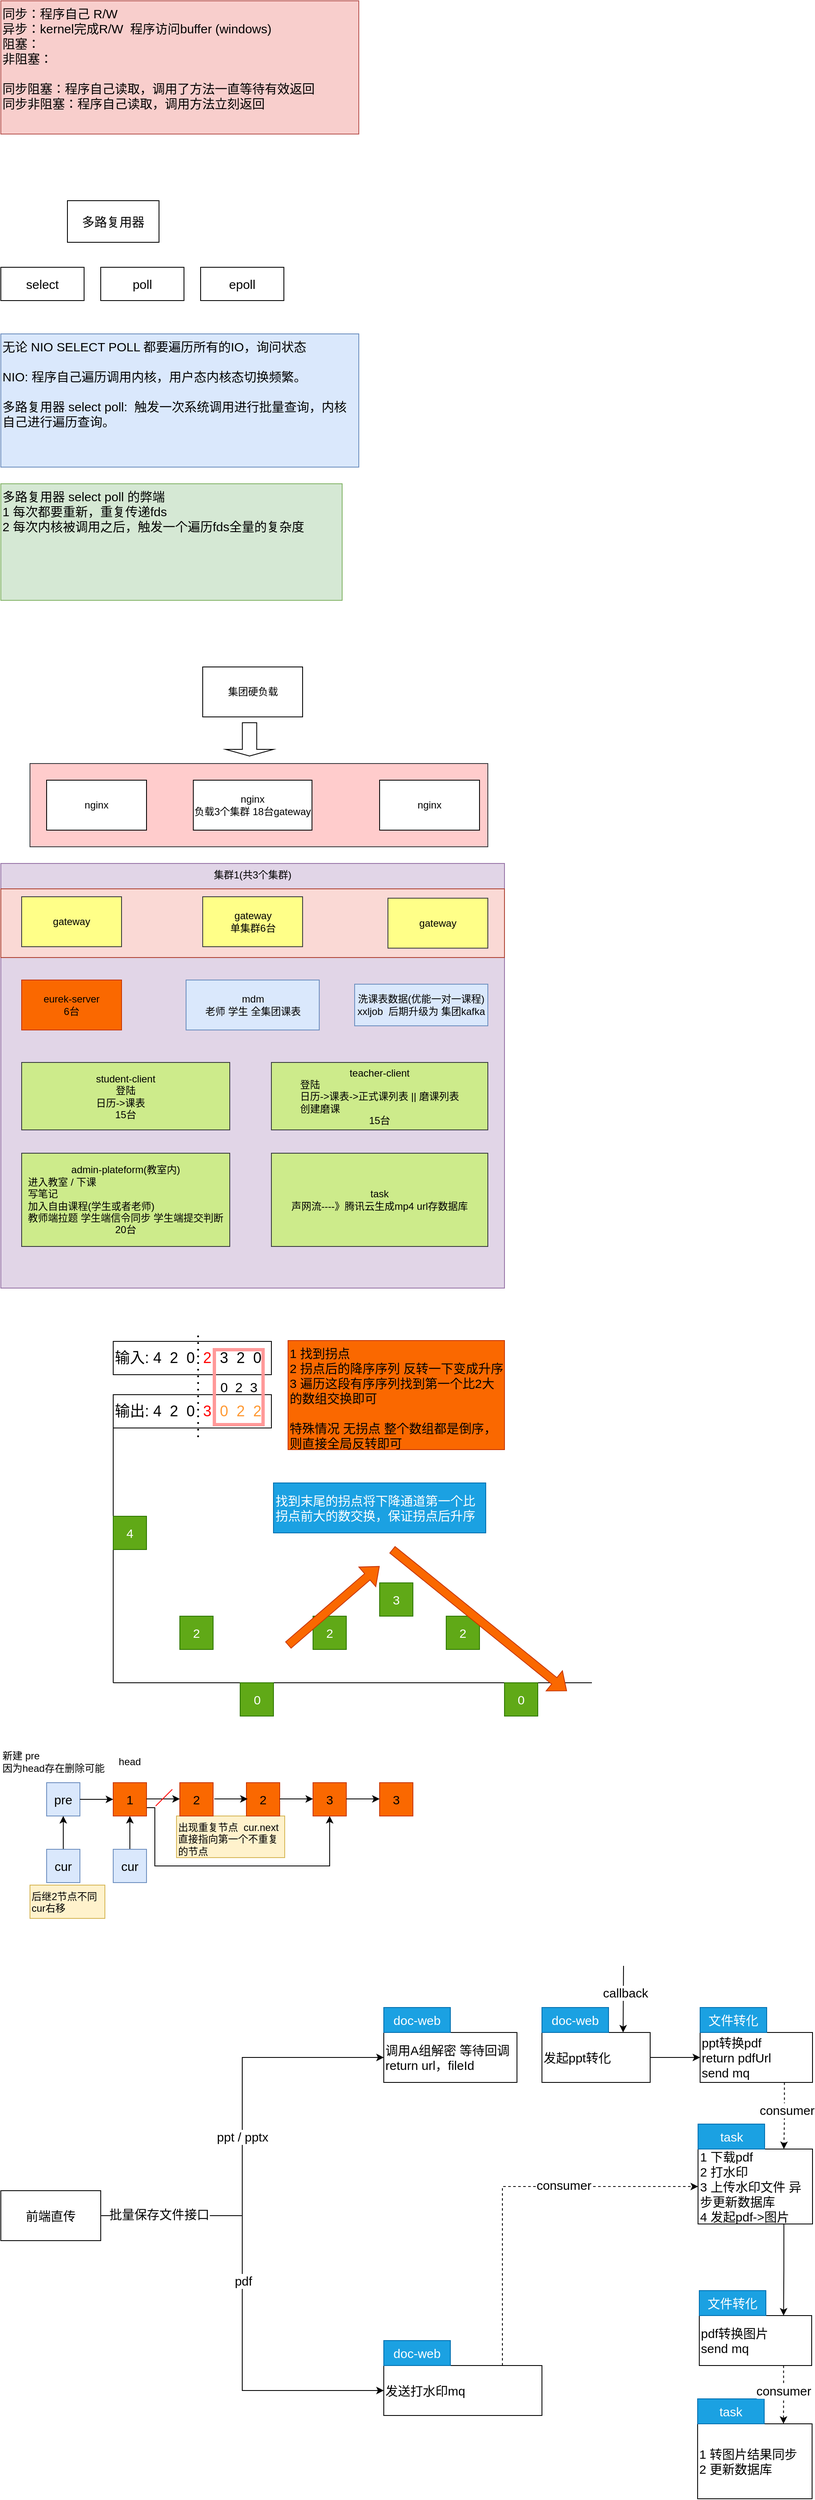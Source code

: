 <mxfile version="15.9.4" type="github">
  <diagram id="C5RBs43oDa-KdzZeNtuy" name="Page-1">
    <mxGraphModel dx="4559" dy="706" grid="1" gridSize="10" guides="1" tooltips="1" connect="1" arrows="1" fold="1" page="1" pageScale="1" pageWidth="827" pageHeight="1169" math="0" shadow="0">
      <root>
        <mxCell id="WIyWlLk6GJQsqaUBKTNV-0" />
        <mxCell id="WIyWlLk6GJQsqaUBKTNV-1" parent="WIyWlLk6GJQsqaUBKTNV-0" />
        <mxCell id="8OmgVCG0ZMOT1bSw1nVB-51" value="出现重复节点&amp;nbsp; cur.next 直接指向第一个不重复的节点&lt;div&gt;&lt;/div&gt;" style="rounded=0;whiteSpace=wrap;html=1;fontSize=12;strokeColor=#d6b656;strokeWidth=1;fillColor=#fff2cc;align=left;verticalAlign=top;" parent="WIyWlLk6GJQsqaUBKTNV-1" vertex="1">
          <mxGeometry x="-3029" y="2220" width="130" height="50" as="geometry" />
        </mxCell>
        <mxCell id="EfoNU9cNlIkB-AGb6Jq7-28" value="" style="rounded=0;whiteSpace=wrap;html=1;align=left;verticalAlign=middle;fillColor=#ffcccc;strokeColor=#36393d;" parent="WIyWlLk6GJQsqaUBKTNV-1" vertex="1">
          <mxGeometry x="-3205" y="956" width="550" height="100" as="geometry" />
        </mxCell>
        <mxCell id="EfoNU9cNlIkB-AGb6Jq7-8" value="集群1(共3个集群)" style="rounded=0;whiteSpace=wrap;html=1;align=center;verticalAlign=top;fillColor=#e1d5e7;strokeColor=#9673a6;" parent="WIyWlLk6GJQsqaUBKTNV-1" vertex="1">
          <mxGeometry x="-3240" y="1076" width="605" height="510" as="geometry" />
        </mxCell>
        <mxCell id="EfoNU9cNlIkB-AGb6Jq7-23" value="" style="rounded=0;whiteSpace=wrap;html=1;align=center;verticalAlign=middle;fillColor=#fad9d5;strokeColor=#ae4132;" parent="WIyWlLk6GJQsqaUBKTNV-1" vertex="1">
          <mxGeometry x="-3240" y="1106.5" width="605" height="82.5" as="geometry" />
        </mxCell>
        <mxCell id="0eLvDJqD8OiNdp7uU_4w-1" value="同步：程序自己 R/W&lt;br&gt;异步：kernel完成R/W&amp;nbsp; 程序访问buffer (windows)&lt;br&gt;阻塞：&lt;br&gt;非阻塞：&lt;br&gt;&lt;br&gt;同步阻塞：程序自己读取，调用了方法一直等待有效返回&lt;br&gt;同步非阻塞：程序自己读取，调用方法立刻返回" style="rounded=0;whiteSpace=wrap;html=1;fillColor=#f8cecc;strokeColor=#b85450;align=left;fontSize=15;verticalAlign=top;" parent="WIyWlLk6GJQsqaUBKTNV-1" vertex="1">
          <mxGeometry x="-3240" y="40" width="430" height="160" as="geometry" />
        </mxCell>
        <mxCell id="0eLvDJqD8OiNdp7uU_4w-3" value="多路复用器" style="rounded=0;whiteSpace=wrap;html=1;fontSize=15;verticalAlign=middle;" parent="WIyWlLk6GJQsqaUBKTNV-1" vertex="1">
          <mxGeometry x="-3160" y="280" width="110" height="50" as="geometry" />
        </mxCell>
        <mxCell id="0eLvDJqD8OiNdp7uU_4w-5" value="select" style="rounded=0;whiteSpace=wrap;html=1;fontSize=15;verticalAlign=middle;" parent="WIyWlLk6GJQsqaUBKTNV-1" vertex="1">
          <mxGeometry x="-3240" y="360" width="100" height="40" as="geometry" />
        </mxCell>
        <mxCell id="0eLvDJqD8OiNdp7uU_4w-6" value="poll" style="rounded=0;whiteSpace=wrap;html=1;fontSize=15;verticalAlign=middle;" parent="WIyWlLk6GJQsqaUBKTNV-1" vertex="1">
          <mxGeometry x="-3120" y="360" width="100" height="40" as="geometry" />
        </mxCell>
        <mxCell id="0eLvDJqD8OiNdp7uU_4w-7" value="epoll" style="rounded=0;whiteSpace=wrap;html=1;fontSize=15;verticalAlign=middle;" parent="WIyWlLk6GJQsqaUBKTNV-1" vertex="1">
          <mxGeometry x="-3000" y="360" width="100" height="40" as="geometry" />
        </mxCell>
        <mxCell id="0eLvDJqD8OiNdp7uU_4w-8" value="无论 NIO SELECT POLL 都要遍历所有的IO，询问状态&lt;br&gt;&lt;br&gt;NIO: 程序自己遍历调用内核，用户态内核态切换频繁。&lt;br&gt;&lt;br&gt;多路复用器 select poll:&amp;nbsp; 触发一次系统调用进行批量查询，内核自己进行遍历查询。&lt;span style=&quot;color: rgba(0 , 0 , 0 , 0) ; font-family: monospace ; font-size: 0px&quot;&gt;%3CmxGraphModel%3E%3Croot%3E%3CmxCell%20id%3D%220%22%2F%3E%3CmxCell%20id%3D%221%22%20parent%3D%220%22%2F%3E%3CmxCell%20id%3D%222%22%20value%3D%22%E5%90%8C%E6%AD%A5%EF%BC%9A%E7%A8%8B%E5%BA%8F%E8%87%AA%E5%B7%B1%20R%2FW%26lt%3Bbr%26gt%3B%E5%BC%82%E6%AD%A5%EF%BC%9Akernel%E5%AE%8C%E6%88%90R%2FW%26amp%3Bnbsp%3B%20%E7%A8%8B%E5%BA%8F%E8%AE%BF%E9%97%AEbuffer%20(windows)%26lt%3Bbr%26gt%3B%E9%98%BB%E5%A1%9E%EF%BC%9A%26lt%3Bbr%26gt%3B%E9%9D%9E%E9%98%BB%E5%A1%9E%EF%BC%9A%26lt%3Bbr%26gt%3B%26lt%3Bbr%26gt%3B%E5%90%8C%E6%AD%A5%E9%98%BB%E5%A1%9E%EF%BC%9A%E7%A8%8B%E5%BA%8F%E8%87%AA%E5%B7%B1%E8%AF%BB%E5%8F%96%EF%BC%8C%E8%B0%83%E7%94%A8%E4%BA%86%E6%96%B9%E6%B3%95%E4%B8%80%E7%9B%B4%E7%AD%89%E5%BE%85%E6%9C%89%E6%95%88%E8%BF%94%E5%9B%9E%26lt%3Bbr%26gt%3B%E5%90%8C%E6%AD%A5%E9%9D%9E%E9%98%BB%E5%A1%9E%EF%BC%9A%E7%A8%8B%E5%BA%8F%E8%87%AA%E5%B7%B1%E8%AF%BB%E5%8F%96%EF%BC%8C%E8%B0%83%E7%94%A8%E6%96%B9%E6%B3%95%E7%AB%8B%E5%88%BB%E8%BF%94%E5%9B%9E%22%20style%3D%22rounded%3D0%3BwhiteSpace%3Dwrap%3Bhtml%3D1%3BfillColor%3D%23f8cecc%3BstrokeColor%3D%23b85450%3Balign%3Dleft%3BfontSize%3D15%3BverticalAlign%3Dtop%3B%22%20vertex%3D%221%22%20parent%3D%221%22%3E%3CmxGeometry%20x%3D%2240%22%20y%3D%2240%22%20width%3D%22430%22%20height%3D%22160%22%20as%3D%22geometry%22%2F%3E%3C%2FmxCell%3E%3C%2Froot%3E%3C%2FmxGraphModel%3E&lt;/span&gt;" style="rounded=0;whiteSpace=wrap;html=1;fillColor=#dae8fc;strokeColor=#6c8ebf;align=left;fontSize=15;verticalAlign=top;" parent="WIyWlLk6GJQsqaUBKTNV-1" vertex="1">
          <mxGeometry x="-3240" y="440" width="430" height="160" as="geometry" />
        </mxCell>
        <mxCell id="0eLvDJqD8OiNdp7uU_4w-11" value="多路复用器 select poll 的弊端&lt;br&gt;1 每次都要重新，重复传递fds&lt;br&gt;2 每次内核被调用之后，触发一个遍历fds全量的复杂度" style="rounded=0;whiteSpace=wrap;html=1;fontSize=15;verticalAlign=top;fillColor=#d5e8d4;strokeColor=#82b366;align=left;" parent="WIyWlLk6GJQsqaUBKTNV-1" vertex="1">
          <mxGeometry x="-3240" y="620" width="410" height="140" as="geometry" />
        </mxCell>
        <mxCell id="EfoNU9cNlIkB-AGb6Jq7-0" value="nginx" style="rounded=0;whiteSpace=wrap;html=1;" parent="WIyWlLk6GJQsqaUBKTNV-1" vertex="1">
          <mxGeometry x="-3185" y="976" width="120" height="60" as="geometry" />
        </mxCell>
        <mxCell id="EfoNU9cNlIkB-AGb6Jq7-1" value="nginx&lt;br&gt;负载3个集群 18台gateway" style="rounded=0;whiteSpace=wrap;html=1;" parent="WIyWlLk6GJQsqaUBKTNV-1" vertex="1">
          <mxGeometry x="-3008.75" y="976" width="142.5" height="60" as="geometry" />
        </mxCell>
        <mxCell id="EfoNU9cNlIkB-AGb6Jq7-2" value="nginx" style="rounded=0;whiteSpace=wrap;html=1;" parent="WIyWlLk6GJQsqaUBKTNV-1" vertex="1">
          <mxGeometry x="-2785" y="976" width="120" height="60" as="geometry" />
        </mxCell>
        <mxCell id="EfoNU9cNlIkB-AGb6Jq7-3" value="集团硬负载" style="rounded=0;whiteSpace=wrap;html=1;" parent="WIyWlLk6GJQsqaUBKTNV-1" vertex="1">
          <mxGeometry x="-2997.5" y="840" width="120" height="60" as="geometry" />
        </mxCell>
        <mxCell id="EfoNU9cNlIkB-AGb6Jq7-5" value="gateway" style="rounded=0;whiteSpace=wrap;html=1;align=center;fillColor=#ffff88;strokeColor=#36393d;" parent="WIyWlLk6GJQsqaUBKTNV-1" vertex="1">
          <mxGeometry x="-3215" y="1116" width="120" height="60" as="geometry" />
        </mxCell>
        <mxCell id="EfoNU9cNlIkB-AGb6Jq7-6" value="gateway&lt;br&gt;单集群6台" style="rounded=0;whiteSpace=wrap;html=1;align=center;fillColor=#ffff88;strokeColor=#36393d;" parent="WIyWlLk6GJQsqaUBKTNV-1" vertex="1">
          <mxGeometry x="-2997.5" y="1116" width="120" height="60" as="geometry" />
        </mxCell>
        <mxCell id="EfoNU9cNlIkB-AGb6Jq7-7" value="gateway" style="rounded=0;whiteSpace=wrap;html=1;align=center;fillColor=#ffff88;strokeColor=#36393d;" parent="WIyWlLk6GJQsqaUBKTNV-1" vertex="1">
          <mxGeometry x="-2775" y="1117.75" width="120" height="60" as="geometry" />
        </mxCell>
        <mxCell id="EfoNU9cNlIkB-AGb6Jq7-13" value="teacher-client&lt;br&gt;&lt;div style=&quot;text-align: left&quot;&gt;&lt;span&gt;登陆&lt;/span&gt;&lt;/div&gt;&lt;div style=&quot;text-align: left&quot;&gt;&lt;span&gt;日历-&amp;gt;课表-&amp;gt;正式课列表 || 磨课列表&lt;/span&gt;&lt;/div&gt;&lt;div style=&quot;text-align: left&quot;&gt;&lt;span&gt;创建磨课&amp;nbsp;&amp;nbsp;&lt;/span&gt;&lt;/div&gt;15台" style="rounded=0;whiteSpace=wrap;html=1;align=center;fillColor=#cdeb8b;strokeColor=#36393d;" parent="WIyWlLk6GJQsqaUBKTNV-1" vertex="1">
          <mxGeometry x="-2915" y="1315" width="260" height="81" as="geometry" />
        </mxCell>
        <mxCell id="EfoNU9cNlIkB-AGb6Jq7-15" value="student-client&lt;br&gt;&lt;span style=&quot;text-align: left&quot;&gt;登陆&lt;/span&gt;&lt;br&gt;&lt;div style=&quot;text-align: left&quot;&gt;&lt;span&gt;日历-&amp;gt;课表&lt;/span&gt;&lt;/div&gt;15台" style="rounded=0;whiteSpace=wrap;html=1;align=center;fillColor=#cdeb8b;strokeColor=#36393d;" parent="WIyWlLk6GJQsqaUBKTNV-1" vertex="1">
          <mxGeometry x="-3215" y="1315" width="250" height="81" as="geometry" />
        </mxCell>
        <mxCell id="EfoNU9cNlIkB-AGb6Jq7-16" value="mdm&lt;br&gt;老师 学生 全集团课表" style="rounded=0;whiteSpace=wrap;html=1;align=center;fillColor=#dae8fc;strokeColor=#6c8ebf;" parent="WIyWlLk6GJQsqaUBKTNV-1" vertex="1">
          <mxGeometry x="-3017.5" y="1216" width="160" height="60" as="geometry" />
        </mxCell>
        <mxCell id="EfoNU9cNlIkB-AGb6Jq7-18" value="洗课表数据(优能一对一课程)&lt;br&gt;xxljob&amp;nbsp; 后期升级为 集团kafka" style="rounded=0;whiteSpace=wrap;html=1;align=center;fillColor=#dae8fc;strokeColor=#6c8ebf;" parent="WIyWlLk6GJQsqaUBKTNV-1" vertex="1">
          <mxGeometry x="-2815" y="1221" width="160" height="50" as="geometry" />
        </mxCell>
        <mxCell id="EfoNU9cNlIkB-AGb6Jq7-19" value="admin-plateform(教室内)&lt;br&gt;&lt;div style=&quot;text-align: left&quot;&gt;&lt;span&gt;进入教室 / 下课&lt;/span&gt;&lt;/div&gt;&lt;div style=&quot;text-align: left&quot;&gt;&lt;span&gt;写笔记&lt;/span&gt;&lt;/div&gt;&lt;div style=&quot;text-align: left&quot;&gt;&lt;span&gt;加入自由课程(学生或者老师)&lt;/span&gt;&lt;/div&gt;&lt;div style=&quot;text-align: left&quot;&gt;&lt;span&gt;教师端拉题 学生端信令同步 学生端提交判断&lt;/span&gt;&lt;/div&gt;20台" style="rounded=0;whiteSpace=wrap;html=1;align=center;fillColor=#cdeb8b;strokeColor=#36393d;" parent="WIyWlLk6GJQsqaUBKTNV-1" vertex="1">
          <mxGeometry x="-3215" y="1424" width="250" height="112" as="geometry" />
        </mxCell>
        <mxCell id="EfoNU9cNlIkB-AGb6Jq7-20" value="task&lt;br&gt;声网流----》腾讯云生成mp4 url存数据库" style="rounded=0;whiteSpace=wrap;html=1;align=center;fillColor=#cdeb8b;strokeColor=#36393d;" parent="WIyWlLk6GJQsqaUBKTNV-1" vertex="1">
          <mxGeometry x="-2915" y="1424" width="260" height="112" as="geometry" />
        </mxCell>
        <mxCell id="EfoNU9cNlIkB-AGb6Jq7-22" value="eurek-server&lt;br&gt;6台" style="rounded=0;whiteSpace=wrap;html=1;align=center;verticalAlign=middle;fillColor=#fa6800;strokeColor=#C73500;fontColor=#000000;" parent="WIyWlLk6GJQsqaUBKTNV-1" vertex="1">
          <mxGeometry x="-3215" y="1216" width="120" height="60" as="geometry" />
        </mxCell>
        <mxCell id="EfoNU9cNlIkB-AGb6Jq7-26" value="" style="shape=singleArrow;direction=south;whiteSpace=wrap;html=1;align=center;verticalAlign=middle;" parent="WIyWlLk6GJQsqaUBKTNV-1" vertex="1">
          <mxGeometry x="-2970" y="907" width="57.5" height="40" as="geometry" />
        </mxCell>
        <mxCell id="8OmgVCG0ZMOT1bSw1nVB-0" value="" style="endArrow=none;html=1;rounded=0;" parent="WIyWlLk6GJQsqaUBKTNV-1" edge="1">
          <mxGeometry width="50" height="50" relative="1" as="geometry">
            <mxPoint x="-3105" y="2060" as="sourcePoint" />
            <mxPoint x="-3105" y="1740" as="targetPoint" />
          </mxGeometry>
        </mxCell>
        <mxCell id="8OmgVCG0ZMOT1bSw1nVB-1" value="" style="endArrow=none;html=1;rounded=0;" parent="WIyWlLk6GJQsqaUBKTNV-1" edge="1">
          <mxGeometry width="50" height="50" relative="1" as="geometry">
            <mxPoint x="-3105" y="2060" as="sourcePoint" />
            <mxPoint x="-2530" y="2060" as="targetPoint" />
          </mxGeometry>
        </mxCell>
        <mxCell id="8OmgVCG0ZMOT1bSw1nVB-2" value="4" style="rounded=0;whiteSpace=wrap;html=1;fillColor=#60a917;strokeColor=#2D7600;fontColor=#ffffff;fontSize=15;" parent="WIyWlLk6GJQsqaUBKTNV-1" vertex="1">
          <mxGeometry x="-3105" y="1860" width="40" height="40" as="geometry" />
        </mxCell>
        <mxCell id="8OmgVCG0ZMOT1bSw1nVB-3" value="2" style="rounded=0;whiteSpace=wrap;html=1;fillColor=#60a917;strokeColor=#2D7600;fontColor=#ffffff;fontSize=15;" parent="WIyWlLk6GJQsqaUBKTNV-1" vertex="1">
          <mxGeometry x="-3025" y="1980" width="40" height="40" as="geometry" />
        </mxCell>
        <mxCell id="8OmgVCG0ZMOT1bSw1nVB-4" value="2" style="rounded=0;whiteSpace=wrap;html=1;fillColor=#60a917;strokeColor=#2D7600;fontColor=#ffffff;fontSize=15;" parent="WIyWlLk6GJQsqaUBKTNV-1" vertex="1">
          <mxGeometry x="-2865" y="1980" width="40" height="40" as="geometry" />
        </mxCell>
        <mxCell id="8OmgVCG0ZMOT1bSw1nVB-5" value="2" style="rounded=0;whiteSpace=wrap;html=1;fillColor=#60a917;strokeColor=#2D7600;fontColor=#ffffff;fontSize=15;" parent="WIyWlLk6GJQsqaUBKTNV-1" vertex="1">
          <mxGeometry x="-2705" y="1980" width="40" height="40" as="geometry" />
        </mxCell>
        <mxCell id="8OmgVCG0ZMOT1bSw1nVB-6" value="3" style="rounded=0;whiteSpace=wrap;html=1;fillColor=#60a917;strokeColor=#2D7600;fontColor=#ffffff;fontSize=15;" parent="WIyWlLk6GJQsqaUBKTNV-1" vertex="1">
          <mxGeometry x="-2785" y="1940" width="40" height="40" as="geometry" />
        </mxCell>
        <mxCell id="8OmgVCG0ZMOT1bSw1nVB-7" value="0" style="rounded=0;whiteSpace=wrap;html=1;fillColor=#60a917;strokeColor=#2D7600;fontColor=#ffffff;fontSize=15;" parent="WIyWlLk6GJQsqaUBKTNV-1" vertex="1">
          <mxGeometry x="-2952.5" y="2060" width="40" height="40" as="geometry" />
        </mxCell>
        <mxCell id="8OmgVCG0ZMOT1bSw1nVB-10" value="0" style="rounded=0;whiteSpace=wrap;html=1;fillColor=#60a917;strokeColor=#2D7600;fontColor=#ffffff;fontSize=15;" parent="WIyWlLk6GJQsqaUBKTNV-1" vertex="1">
          <mxGeometry x="-2635" y="2060" width="40" height="40" as="geometry" />
        </mxCell>
        <mxCell id="8OmgVCG0ZMOT1bSw1nVB-11" value="" style="shape=flexArrow;endArrow=classic;html=1;rounded=0;fontSize=15;fillColor=#fa6800;strokeColor=#C73500;" parent="WIyWlLk6GJQsqaUBKTNV-1" edge="1">
          <mxGeometry width="50" height="50" relative="1" as="geometry">
            <mxPoint x="-2770" y="1900" as="sourcePoint" />
            <mxPoint x="-2560" y="2070" as="targetPoint" />
          </mxGeometry>
        </mxCell>
        <mxCell id="8OmgVCG0ZMOT1bSw1nVB-12" value="" style="shape=flexArrow;endArrow=classic;html=1;rounded=0;fontSize=15;fillColor=#fa6800;strokeColor=#C73500;" parent="WIyWlLk6GJQsqaUBKTNV-1" edge="1">
          <mxGeometry width="50" height="50" relative="1" as="geometry">
            <mxPoint x="-2895" y="2015" as="sourcePoint" />
            <mxPoint x="-2785" y="1920" as="targetPoint" />
          </mxGeometry>
        </mxCell>
        <mxCell id="8OmgVCG0ZMOT1bSw1nVB-14" value="找到末尾的拐点将下降通道第一个比拐点前大的数交换，保证拐点后升序" style="rounded=0;whiteSpace=wrap;html=1;fillColor=#1ba1e2;strokeColor=#006EAF;fontColor=#ffffff;fontSize=15;align=left;" parent="WIyWlLk6GJQsqaUBKTNV-1" vertex="1">
          <mxGeometry x="-2912.5" y="1820" width="255" height="60" as="geometry" />
        </mxCell>
        <mxCell id="8OmgVCG0ZMOT1bSw1nVB-18" value="&lt;font style=&quot;font-size: 18px&quot;&gt;输入: 4&amp;nbsp; 2&amp;nbsp; 0&amp;nbsp; &lt;font color=&quot;#ff0000&quot;&gt;2&lt;/font&gt;&amp;nbsp; 3&amp;nbsp; 2&amp;nbsp; 0&lt;/font&gt;" style="rounded=0;whiteSpace=wrap;html=1;fontSize=15;align=left;" parent="WIyWlLk6GJQsqaUBKTNV-1" vertex="1">
          <mxGeometry x="-3105" y="1650" width="190" height="40" as="geometry" />
        </mxCell>
        <mxCell id="8OmgVCG0ZMOT1bSw1nVB-19" value="&lt;font style=&quot;font-size: 18px&quot;&gt;输出: 4&amp;nbsp; 2&amp;nbsp; 0&amp;nbsp; &lt;font color=&quot;#ff0000&quot;&gt;3&lt;/font&gt;&amp;nbsp;&lt;font color=&quot;#ff9933&quot;&gt; 0&amp;nbsp; 2&amp;nbsp; 2&lt;/font&gt;&lt;/font&gt;" style="rounded=0;whiteSpace=wrap;html=1;fontSize=15;align=left;" parent="WIyWlLk6GJQsqaUBKTNV-1" vertex="1">
          <mxGeometry x="-3105" y="1714" width="190" height="40" as="geometry" />
        </mxCell>
        <mxCell id="8OmgVCG0ZMOT1bSw1nVB-20" value="" style="endArrow=none;dashed=1;html=1;dashPattern=1 3;strokeWidth=2;rounded=0;fontSize=18;" parent="WIyWlLk6GJQsqaUBKTNV-1" edge="1">
          <mxGeometry width="50" height="50" relative="1" as="geometry">
            <mxPoint x="-3003" y="1765" as="sourcePoint" />
            <mxPoint x="-3003" y="1640" as="targetPoint" />
          </mxGeometry>
        </mxCell>
        <mxCell id="8OmgVCG0ZMOT1bSw1nVB-25" value="&lt;font style=&quot;font-size: 15px&quot;&gt;1 找到拐点&lt;br&gt;2 拐点后的降序序列 反转一下变成升序&lt;br&gt;3 遍历这段有序序列找到第一个比2大的数组交换即可&lt;br&gt;&lt;br&gt;特殊情况 无拐点 整个数组都是倒序，则直接全局反转即可&lt;br&gt;&lt;/font&gt;" style="rounded=0;whiteSpace=wrap;html=1;align=left;fillColor=#fa6800;strokeColor=#C73500;verticalAlign=top;fontColor=#000000;" parent="WIyWlLk6GJQsqaUBKTNV-1" vertex="1">
          <mxGeometry x="-2895" y="1649" width="260" height="131" as="geometry" />
        </mxCell>
        <mxCell id="8OmgVCG0ZMOT1bSw1nVB-26" value="" style="rounded=0;whiteSpace=wrap;html=1;fontSize=13;fontColor=#FF9933;align=left;fillColor=none;strokeColor=#FF9999;strokeWidth=4;" parent="WIyWlLk6GJQsqaUBKTNV-1" vertex="1">
          <mxGeometry x="-2983.5" y="1660" width="58.5" height="90" as="geometry" />
        </mxCell>
        <mxCell id="8OmgVCG0ZMOT1bSw1nVB-27" value="&lt;font color=&quot;#000000&quot; style=&quot;font-size: 16px&quot;&gt;0&amp;nbsp; 2&amp;nbsp; 3&lt;/font&gt;" style="text;html=1;strokeColor=none;fillColor=none;align=center;verticalAlign=middle;whiteSpace=wrap;rounded=0;fontSize=16;fontColor=#FF9933;" parent="WIyWlLk6GJQsqaUBKTNV-1" vertex="1">
          <mxGeometry x="-2984" y="1690" width="60" height="30" as="geometry" />
        </mxCell>
        <mxCell id="8OmgVCG0ZMOT1bSw1nVB-61" style="edgeStyle=orthogonalEdgeStyle;rounded=0;orthogonalLoop=1;jettySize=auto;html=1;exitX=1;exitY=0.75;exitDx=0;exitDy=0;entryX=0.5;entryY=1;entryDx=0;entryDy=0;fontSize=12;fontColor=#000000;" parent="WIyWlLk6GJQsqaUBKTNV-1" source="8OmgVCG0ZMOT1bSw1nVB-30" target="8OmgVCG0ZMOT1bSw1nVB-34" edge="1">
          <mxGeometry relative="1" as="geometry">
            <Array as="points">
              <mxPoint x="-3055" y="2210" />
              <mxPoint x="-3055" y="2280" />
              <mxPoint x="-2845" y="2280" />
            </Array>
          </mxGeometry>
        </mxCell>
        <mxCell id="8OmgVCG0ZMOT1bSw1nVB-30" value="1" style="rounded=0;whiteSpace=wrap;html=1;fillColor=#fa6800;strokeColor=#C73500;fontColor=#000000;fontSize=15;" parent="WIyWlLk6GJQsqaUBKTNV-1" vertex="1">
          <mxGeometry x="-3105" y="2180" width="40" height="40" as="geometry" />
        </mxCell>
        <mxCell id="8OmgVCG0ZMOT1bSw1nVB-31" value="head" style="text;html=1;strokeColor=none;fillColor=none;align=center;verticalAlign=middle;whiteSpace=wrap;rounded=0;fontSize=12;fontColor=#000000;" parent="WIyWlLk6GJQsqaUBKTNV-1" vertex="1">
          <mxGeometry x="-3115" y="2140" width="60" height="30" as="geometry" />
        </mxCell>
        <mxCell id="8OmgVCG0ZMOT1bSw1nVB-32" value="2" style="rounded=0;whiteSpace=wrap;html=1;fillColor=#fa6800;strokeColor=#C73500;fontColor=#000000;fontSize=15;" parent="WIyWlLk6GJQsqaUBKTNV-1" vertex="1">
          <mxGeometry x="-3025" y="2180" width="40" height="40" as="geometry" />
        </mxCell>
        <mxCell id="8OmgVCG0ZMOT1bSw1nVB-33" value="2" style="rounded=0;whiteSpace=wrap;html=1;fillColor=#fa6800;strokeColor=#C73500;fontColor=#000000;fontSize=15;" parent="WIyWlLk6GJQsqaUBKTNV-1" vertex="1">
          <mxGeometry x="-2945" y="2180" width="40" height="40" as="geometry" />
        </mxCell>
        <mxCell id="8OmgVCG0ZMOT1bSw1nVB-34" value="3" style="rounded=0;whiteSpace=wrap;html=1;fillColor=#fa6800;strokeColor=#C73500;fontColor=#000000;fontSize=15;" parent="WIyWlLk6GJQsqaUBKTNV-1" vertex="1">
          <mxGeometry x="-2865" y="2180" width="40" height="40" as="geometry" />
        </mxCell>
        <mxCell id="8OmgVCG0ZMOT1bSw1nVB-35" value="3" style="rounded=0;whiteSpace=wrap;html=1;fillColor=#fa6800;strokeColor=#C73500;fontColor=#000000;fontSize=15;" parent="WIyWlLk6GJQsqaUBKTNV-1" vertex="1">
          <mxGeometry x="-2785" y="2180" width="40" height="40" as="geometry" />
        </mxCell>
        <mxCell id="8OmgVCG0ZMOT1bSw1nVB-36" value="pre" style="rounded=0;whiteSpace=wrap;html=1;fillColor=#dae8fc;strokeColor=#6c8ebf;fontSize=15;" parent="WIyWlLk6GJQsqaUBKTNV-1" vertex="1">
          <mxGeometry x="-3185" y="2180" width="40" height="40" as="geometry" />
        </mxCell>
        <mxCell id="8OmgVCG0ZMOT1bSw1nVB-37" value="新建 pre&lt;br&gt;因为head存在删除可能" style="text;html=1;strokeColor=none;fillColor=none;align=left;verticalAlign=middle;whiteSpace=wrap;rounded=0;fontSize=12;fontColor=#000000;" parent="WIyWlLk6GJQsqaUBKTNV-1" vertex="1">
          <mxGeometry x="-3240" y="2130" width="135" height="50" as="geometry" />
        </mxCell>
        <mxCell id="8OmgVCG0ZMOT1bSw1nVB-38" value="" style="endArrow=classic;html=1;rounded=0;fontSize=12;fontColor=#000000;exitX=1;exitY=0.5;exitDx=0;exitDy=0;" parent="WIyWlLk6GJQsqaUBKTNV-1" source="8OmgVCG0ZMOT1bSw1nVB-36" target="8OmgVCG0ZMOT1bSw1nVB-30" edge="1">
          <mxGeometry width="50" height="50" relative="1" as="geometry">
            <mxPoint x="-3165" y="2290" as="sourcePoint" />
            <mxPoint x="-3115" y="2240" as="targetPoint" />
          </mxGeometry>
        </mxCell>
        <mxCell id="8OmgVCG0ZMOT1bSw1nVB-39" value="" style="endArrow=classic;html=1;rounded=0;fontSize=12;fontColor=#000000;exitX=1;exitY=0.5;exitDx=0;exitDy=0;" parent="WIyWlLk6GJQsqaUBKTNV-1" edge="1">
          <mxGeometry width="50" height="50" relative="1" as="geometry">
            <mxPoint x="-3065" y="2199.5" as="sourcePoint" />
            <mxPoint x="-3025" y="2199.5" as="targetPoint" />
          </mxGeometry>
        </mxCell>
        <mxCell id="8OmgVCG0ZMOT1bSw1nVB-40" value="" style="endArrow=classic;html=1;rounded=0;fontSize=12;fontColor=#000000;exitX=1;exitY=0.5;exitDx=0;exitDy=0;" parent="WIyWlLk6GJQsqaUBKTNV-1" edge="1">
          <mxGeometry width="50" height="50" relative="1" as="geometry">
            <mxPoint x="-2825" y="2199.5" as="sourcePoint" />
            <mxPoint x="-2785" y="2199.5" as="targetPoint" />
          </mxGeometry>
        </mxCell>
        <mxCell id="8OmgVCG0ZMOT1bSw1nVB-41" value="" style="endArrow=classic;html=1;rounded=0;fontSize=12;fontColor=#000000;exitX=1;exitY=0.5;exitDx=0;exitDy=0;" parent="WIyWlLk6GJQsqaUBKTNV-1" edge="1">
          <mxGeometry width="50" height="50" relative="1" as="geometry">
            <mxPoint x="-2905" y="2199.5" as="sourcePoint" />
            <mxPoint x="-2865" y="2199.5" as="targetPoint" />
          </mxGeometry>
        </mxCell>
        <mxCell id="8OmgVCG0ZMOT1bSw1nVB-42" value="" style="endArrow=classic;html=1;rounded=0;fontSize=12;fontColor=#000000;exitX=1;exitY=0.5;exitDx=0;exitDy=0;" parent="WIyWlLk6GJQsqaUBKTNV-1" edge="1">
          <mxGeometry width="50" height="50" relative="1" as="geometry">
            <mxPoint x="-2983.5" y="2199.5" as="sourcePoint" />
            <mxPoint x="-2943.5" y="2199.5" as="targetPoint" />
          </mxGeometry>
        </mxCell>
        <mxCell id="8OmgVCG0ZMOT1bSw1nVB-52" style="edgeStyle=orthogonalEdgeStyle;rounded=0;orthogonalLoop=1;jettySize=auto;html=1;exitX=0.5;exitY=0;exitDx=0;exitDy=0;entryX=0.5;entryY=1;entryDx=0;entryDy=0;fontSize=12;fontColor=#000000;" parent="WIyWlLk6GJQsqaUBKTNV-1" source="8OmgVCG0ZMOT1bSw1nVB-43" target="8OmgVCG0ZMOT1bSw1nVB-36" edge="1">
          <mxGeometry relative="1" as="geometry" />
        </mxCell>
        <mxCell id="8OmgVCG0ZMOT1bSw1nVB-43" value="cur" style="rounded=0;whiteSpace=wrap;html=1;fillColor=#dae8fc;strokeColor=#6c8ebf;fontSize=15;" parent="WIyWlLk6GJQsqaUBKTNV-1" vertex="1">
          <mxGeometry x="-3185" y="2260" width="40" height="40" as="geometry" />
        </mxCell>
        <mxCell id="8OmgVCG0ZMOT1bSw1nVB-58" style="edgeStyle=orthogonalEdgeStyle;rounded=0;orthogonalLoop=1;jettySize=auto;html=1;exitX=0.5;exitY=0;exitDx=0;exitDy=0;fontSize=12;fontColor=#000000;" parent="WIyWlLk6GJQsqaUBKTNV-1" source="8OmgVCG0ZMOT1bSw1nVB-49" target="8OmgVCG0ZMOT1bSw1nVB-30" edge="1">
          <mxGeometry relative="1" as="geometry" />
        </mxCell>
        <mxCell id="8OmgVCG0ZMOT1bSw1nVB-49" value="cur" style="rounded=0;whiteSpace=wrap;html=1;fillColor=#dae8fc;strokeColor=#6c8ebf;fontSize=15;" parent="WIyWlLk6GJQsqaUBKTNV-1" vertex="1">
          <mxGeometry x="-3105" y="2260" width="40" height="40" as="geometry" />
        </mxCell>
        <mxCell id="8OmgVCG0ZMOT1bSw1nVB-60" value="" style="endArrow=none;html=1;rounded=0;fontSize=12;fontColor=#000000;strokeColor=#FF0000;" parent="WIyWlLk6GJQsqaUBKTNV-1" edge="1">
          <mxGeometry width="50" height="50" relative="1" as="geometry">
            <mxPoint x="-3054" y="2208" as="sourcePoint" />
            <mxPoint x="-3034" y="2188" as="targetPoint" />
          </mxGeometry>
        </mxCell>
        <mxCell id="8OmgVCG0ZMOT1bSw1nVB-62" value="后继2节点不同&lt;br&gt;cur右移&lt;br&gt;&lt;div&gt;&lt;/div&gt;" style="rounded=0;whiteSpace=wrap;html=1;fontSize=12;strokeColor=#d6b656;strokeWidth=1;fillColor=#fff2cc;align=left;verticalAlign=top;" parent="WIyWlLk6GJQsqaUBKTNV-1" vertex="1">
          <mxGeometry x="-3205" y="2303" width="90" height="40" as="geometry" />
        </mxCell>
        <mxCell id="bkZzYv0_aIj_2ndPKMeM-2" value="ppt / pptx" style="edgeStyle=orthogonalEdgeStyle;rounded=0;orthogonalLoop=1;jettySize=auto;html=1;exitX=1;exitY=0.5;exitDx=0;exitDy=0;entryX=0;entryY=0.5;entryDx=0;entryDy=0;fontSize=15;" parent="WIyWlLk6GJQsqaUBKTNV-1" source="bkZzYv0_aIj_2ndPKMeM-0" target="bkZzYv0_aIj_2ndPKMeM-1" edge="1">
          <mxGeometry relative="1" as="geometry" />
        </mxCell>
        <mxCell id="bkZzYv0_aIj_2ndPKMeM-4" style="edgeStyle=orthogonalEdgeStyle;rounded=0;orthogonalLoop=1;jettySize=auto;html=1;exitX=1;exitY=0.5;exitDx=0;exitDy=0;entryX=0;entryY=0.5;entryDx=0;entryDy=0;fontSize=15;" parent="WIyWlLk6GJQsqaUBKTNV-1" source="bkZzYv0_aIj_2ndPKMeM-0" target="bkZzYv0_aIj_2ndPKMeM-3" edge="1">
          <mxGeometry relative="1" as="geometry" />
        </mxCell>
        <mxCell id="bkZzYv0_aIj_2ndPKMeM-5" value="pdf" style="edgeLabel;html=1;align=center;verticalAlign=middle;resizable=0;points=[];fontSize=15;" parent="bkZzYv0_aIj_2ndPKMeM-4" vertex="1" connectable="0">
          <mxGeometry x="-0.1" y="1" relative="1" as="geometry">
            <mxPoint as="offset" />
          </mxGeometry>
        </mxCell>
        <mxCell id="2RSDHaXoGXswCW7ZD8LW-1" value="批量保存文件接口" style="edgeLabel;html=1;align=center;verticalAlign=middle;resizable=0;points=[];fontSize=15;" parent="bkZzYv0_aIj_2ndPKMeM-4" vertex="1" connectable="0">
          <mxGeometry x="-0.856" y="2" relative="1" as="geometry">
            <mxPoint x="30" as="offset" />
          </mxGeometry>
        </mxCell>
        <mxCell id="bkZzYv0_aIj_2ndPKMeM-0" value="前端直传" style="rounded=0;whiteSpace=wrap;html=1;fontSize=15;" parent="WIyWlLk6GJQsqaUBKTNV-1" vertex="1">
          <mxGeometry x="-3240" y="2670" width="120" height="60" as="geometry" />
        </mxCell>
        <mxCell id="bkZzYv0_aIj_2ndPKMeM-1" value="调用A组解密 等待回调&amp;nbsp;&lt;br&gt;return url，fileId&amp;nbsp;" style="rounded=0;whiteSpace=wrap;html=1;fontSize=15;align=left;" parent="WIyWlLk6GJQsqaUBKTNV-1" vertex="1">
          <mxGeometry x="-2780" y="2480" width="160" height="60" as="geometry" />
        </mxCell>
        <mxCell id="bkZzYv0_aIj_2ndPKMeM-43" style="edgeStyle=orthogonalEdgeStyle;rounded=0;orthogonalLoop=1;jettySize=auto;html=1;exitX=0.75;exitY=0;exitDx=0;exitDy=0;entryX=0;entryY=0.5;entryDx=0;entryDy=0;fontSize=15;startArrow=none;startFill=0;endArrow=classic;endFill=1;dashed=1;" parent="WIyWlLk6GJQsqaUBKTNV-1" source="bkZzYv0_aIj_2ndPKMeM-3" target="bkZzYv0_aIj_2ndPKMeM-19" edge="1">
          <mxGeometry relative="1" as="geometry" />
        </mxCell>
        <mxCell id="bkZzYv0_aIj_2ndPKMeM-44" value="consumer" style="edgeLabel;html=1;align=center;verticalAlign=middle;resizable=0;points=[];fontSize=15;" parent="bkZzYv0_aIj_2ndPKMeM-43" vertex="1" connectable="0">
          <mxGeometry x="0.279" y="-5" relative="1" as="geometry">
            <mxPoint y="-7" as="offset" />
          </mxGeometry>
        </mxCell>
        <mxCell id="bkZzYv0_aIj_2ndPKMeM-3" value="发送打水印mq" style="rounded=0;whiteSpace=wrap;html=1;fontSize=15;align=left;" parent="WIyWlLk6GJQsqaUBKTNV-1" vertex="1">
          <mxGeometry x="-2780" y="2880" width="190" height="60" as="geometry" />
        </mxCell>
        <mxCell id="bkZzYv0_aIj_2ndPKMeM-6" value="doc-web" style="rounded=0;whiteSpace=wrap;html=1;fontSize=15;align=center;fillColor=#1ba1e2;strokeColor=#006EAF;fontColor=#ffffff;" parent="WIyWlLk6GJQsqaUBKTNV-1" vertex="1">
          <mxGeometry x="-2780" y="2450" width="80" height="30" as="geometry" />
        </mxCell>
        <mxCell id="bkZzYv0_aIj_2ndPKMeM-7" value="doc-web" style="rounded=0;whiteSpace=wrap;html=1;fontSize=15;align=center;fillColor=#1ba1e2;strokeColor=#006EAF;fontColor=#ffffff;" parent="WIyWlLk6GJQsqaUBKTNV-1" vertex="1">
          <mxGeometry x="-2780" y="2850" width="80" height="30" as="geometry" />
        </mxCell>
        <mxCell id="bkZzYv0_aIj_2ndPKMeM-21" style="edgeStyle=orthogonalEdgeStyle;rounded=0;orthogonalLoop=1;jettySize=auto;html=1;exitX=0.75;exitY=1;exitDx=0;exitDy=0;entryX=0.75;entryY=0;entryDx=0;entryDy=0;fontSize=15;dashed=1;" parent="WIyWlLk6GJQsqaUBKTNV-1" source="bkZzYv0_aIj_2ndPKMeM-10" target="bkZzYv0_aIj_2ndPKMeM-19" edge="1">
          <mxGeometry relative="1" as="geometry" />
        </mxCell>
        <mxCell id="bkZzYv0_aIj_2ndPKMeM-22" value="consumer" style="edgeLabel;html=1;align=center;verticalAlign=middle;resizable=0;points=[];fontSize=15;" parent="bkZzYv0_aIj_2ndPKMeM-21" vertex="1" connectable="0">
          <mxGeometry x="-0.033" y="2" relative="1" as="geometry">
            <mxPoint y="-6" as="offset" />
          </mxGeometry>
        </mxCell>
        <mxCell id="bkZzYv0_aIj_2ndPKMeM-10" value="ppt转换pdf&lt;br&gt;return pdfUrl&lt;br&gt;send mq" style="rounded=0;whiteSpace=wrap;html=1;fontSize=15;align=left;" parent="WIyWlLk6GJQsqaUBKTNV-1" vertex="1">
          <mxGeometry x="-2400" y="2480" width="135" height="60" as="geometry" />
        </mxCell>
        <mxCell id="bkZzYv0_aIj_2ndPKMeM-37" style="edgeStyle=orthogonalEdgeStyle;rounded=0;orthogonalLoop=1;jettySize=auto;html=1;exitX=1;exitY=0.5;exitDx=0;exitDy=0;fontSize=15;startArrow=none;startFill=0;endArrow=classic;endFill=1;" parent="WIyWlLk6GJQsqaUBKTNV-1" source="bkZzYv0_aIj_2ndPKMeM-11" target="bkZzYv0_aIj_2ndPKMeM-10" edge="1">
          <mxGeometry relative="1" as="geometry" />
        </mxCell>
        <mxCell id="bkZzYv0_aIj_2ndPKMeM-11" value="发起ppt转化" style="rounded=0;whiteSpace=wrap;html=1;fontSize=15;align=left;" parent="WIyWlLk6GJQsqaUBKTNV-1" vertex="1">
          <mxGeometry x="-2590" y="2480" width="130" height="60" as="geometry" />
        </mxCell>
        <mxCell id="bkZzYv0_aIj_2ndPKMeM-12" value="doc-web" style="rounded=0;whiteSpace=wrap;html=1;fontSize=15;align=center;fillColor=#1ba1e2;strokeColor=#006EAF;fontColor=#ffffff;" parent="WIyWlLk6GJQsqaUBKTNV-1" vertex="1">
          <mxGeometry x="-2590" y="2450" width="80" height="30" as="geometry" />
        </mxCell>
        <mxCell id="bkZzYv0_aIj_2ndPKMeM-13" value="" style="endArrow=classic;html=1;rounded=0;fontSize=15;entryX=0.75;entryY=0;entryDx=0;entryDy=0;" parent="WIyWlLk6GJQsqaUBKTNV-1" target="bkZzYv0_aIj_2ndPKMeM-11" edge="1">
          <mxGeometry width="50" height="50" relative="1" as="geometry">
            <mxPoint x="-2492" y="2400" as="sourcePoint" />
            <mxPoint x="-2445" y="2370" as="targetPoint" />
          </mxGeometry>
        </mxCell>
        <mxCell id="bkZzYv0_aIj_2ndPKMeM-14" value="callback" style="edgeLabel;html=1;align=center;verticalAlign=middle;resizable=0;points=[];fontSize=15;" parent="bkZzYv0_aIj_2ndPKMeM-13" vertex="1" connectable="0">
          <mxGeometry x="-0.2" y="2" relative="1" as="geometry">
            <mxPoint as="offset" />
          </mxGeometry>
        </mxCell>
        <mxCell id="bkZzYv0_aIj_2ndPKMeM-17" value="文件转化" style="rounded=0;whiteSpace=wrap;html=1;fontSize=15;align=center;fillColor=#1ba1e2;strokeColor=#006EAF;fontColor=#ffffff;" parent="WIyWlLk6GJQsqaUBKTNV-1" vertex="1">
          <mxGeometry x="-2400" y="2450" width="80" height="30" as="geometry" />
        </mxCell>
        <mxCell id="bkZzYv0_aIj_2ndPKMeM-40" style="edgeStyle=orthogonalEdgeStyle;rounded=0;orthogonalLoop=1;jettySize=auto;html=1;exitX=0.75;exitY=1;exitDx=0;exitDy=0;entryX=0.75;entryY=0;entryDx=0;entryDy=0;fontSize=15;startArrow=none;startFill=0;endArrow=classic;endFill=1;" parent="WIyWlLk6GJQsqaUBKTNV-1" source="bkZzYv0_aIj_2ndPKMeM-19" target="bkZzYv0_aIj_2ndPKMeM-28" edge="1">
          <mxGeometry relative="1" as="geometry" />
        </mxCell>
        <mxCell id="bkZzYv0_aIj_2ndPKMeM-19" value="1 下载pdf&lt;br&gt;2 打水印&lt;br&gt;3 上传水印文件 异步更新数据库&lt;br&gt;4 发起pdf-&amp;gt;图片" style="rounded=0;whiteSpace=wrap;html=1;fontSize=15;align=left;" parent="WIyWlLk6GJQsqaUBKTNV-1" vertex="1">
          <mxGeometry x="-2402.5" y="2620" width="137.5" height="90" as="geometry" />
        </mxCell>
        <mxCell id="bkZzYv0_aIj_2ndPKMeM-20" value="task" style="rounded=0;whiteSpace=wrap;html=1;fontSize=15;align=center;fillColor=#1ba1e2;strokeColor=#006EAF;fontColor=#ffffff;" parent="WIyWlLk6GJQsqaUBKTNV-1" vertex="1">
          <mxGeometry x="-2402.5" y="2590" width="80" height="30" as="geometry" />
        </mxCell>
        <mxCell id="bkZzYv0_aIj_2ndPKMeM-24" value="1 转图片结果同步&lt;br&gt;2 更新数据库" style="rounded=0;whiteSpace=wrap;html=1;fontSize=15;align=left;" parent="WIyWlLk6GJQsqaUBKTNV-1" vertex="1">
          <mxGeometry x="-2403" y="2950" width="137.5" height="90" as="geometry" />
        </mxCell>
        <mxCell id="bkZzYv0_aIj_2ndPKMeM-25" value="task" style="rounded=0;whiteSpace=wrap;html=1;fontSize=15;align=center;fillColor=#1ba1e2;strokeColor=#006EAF;fontColor=#ffffff;" parent="WIyWlLk6GJQsqaUBKTNV-1" vertex="1">
          <mxGeometry x="-2403" y="2920" width="80" height="30" as="geometry" />
        </mxCell>
        <mxCell id="bkZzYv0_aIj_2ndPKMeM-30" style="edgeStyle=orthogonalEdgeStyle;rounded=0;orthogonalLoop=1;jettySize=auto;html=1;exitX=0.75;exitY=1;exitDx=0;exitDy=0;entryX=0.75;entryY=0;entryDx=0;entryDy=0;dashed=1;fontSize=15;" parent="WIyWlLk6GJQsqaUBKTNV-1" source="bkZzYv0_aIj_2ndPKMeM-28" target="bkZzYv0_aIj_2ndPKMeM-24" edge="1">
          <mxGeometry relative="1" as="geometry" />
        </mxCell>
        <mxCell id="bkZzYv0_aIj_2ndPKMeM-31" value="consumer" style="edgeLabel;html=1;align=center;verticalAlign=middle;resizable=0;points=[];fontSize=15;" parent="bkZzYv0_aIj_2ndPKMeM-30" vertex="1" connectable="0">
          <mxGeometry x="-0.153" y="-1" relative="1" as="geometry">
            <mxPoint as="offset" />
          </mxGeometry>
        </mxCell>
        <mxCell id="bkZzYv0_aIj_2ndPKMeM-28" value="pdf转换图片&lt;br&gt;send mq" style="rounded=0;whiteSpace=wrap;html=1;fontSize=15;align=left;" parent="WIyWlLk6GJQsqaUBKTNV-1" vertex="1">
          <mxGeometry x="-2401" y="2820" width="135" height="60" as="geometry" />
        </mxCell>
        <mxCell id="bkZzYv0_aIj_2ndPKMeM-29" value="文件转化" style="rounded=0;whiteSpace=wrap;html=1;fontSize=15;align=center;fillColor=#1ba1e2;strokeColor=#006EAF;fontColor=#ffffff;" parent="WIyWlLk6GJQsqaUBKTNV-1" vertex="1">
          <mxGeometry x="-2401" y="2790" width="80" height="30" as="geometry" />
        </mxCell>
      </root>
    </mxGraphModel>
  </diagram>
</mxfile>
